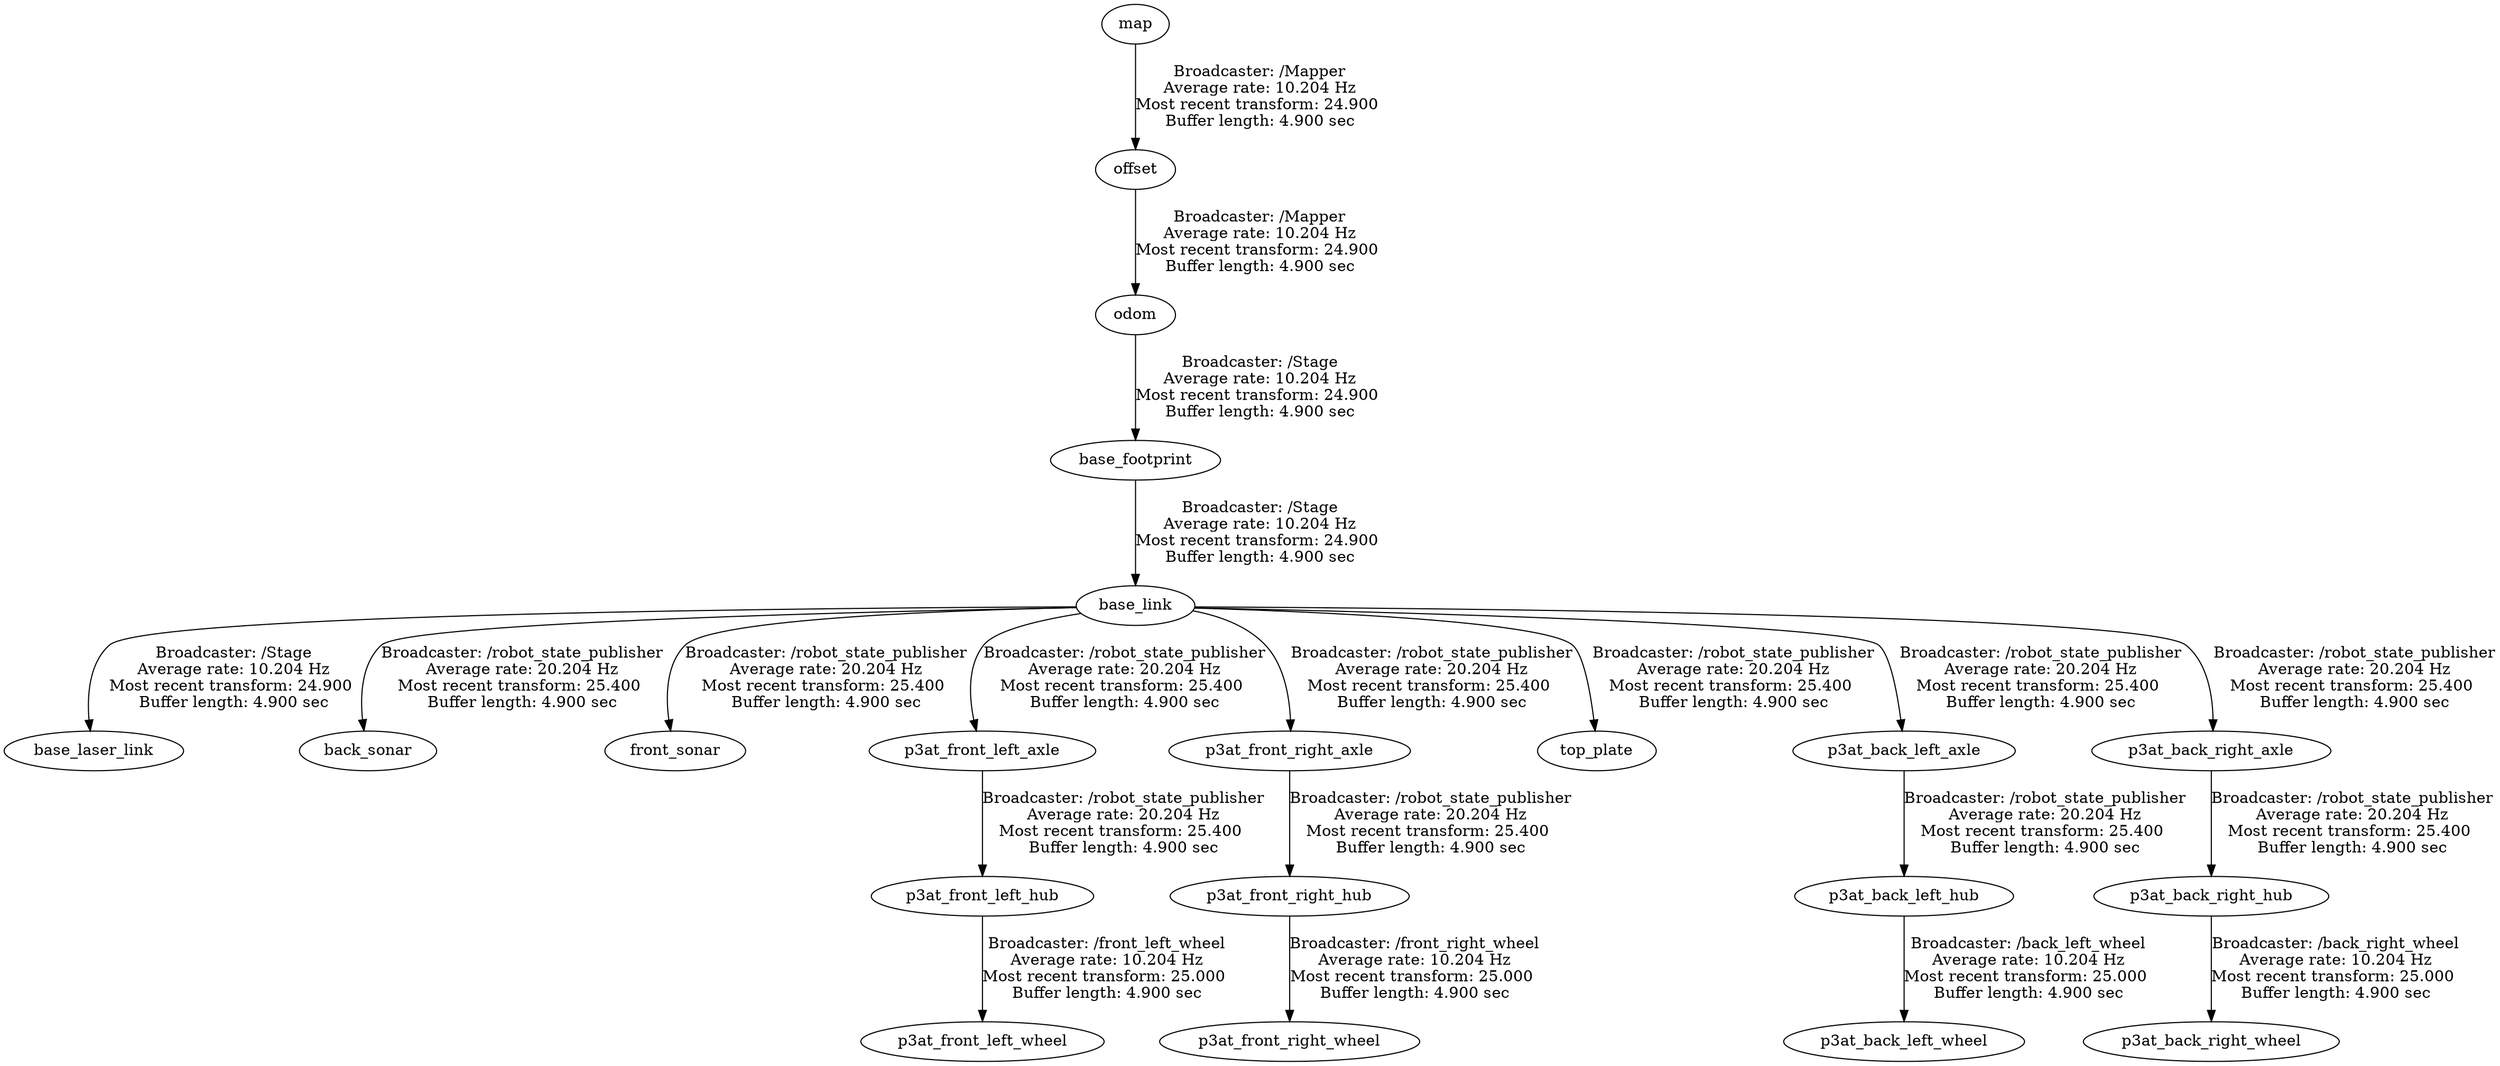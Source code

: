 digraph G {
"base_link" -> "base_laser_link"[label="Broadcaster: /Stage\nAverage rate: 10.204 Hz\nMost recent transform: 24.900 \nBuffer length: 4.900 sec\n"];
"base_footprint" -> "base_link"[label="Broadcaster: /Stage\nAverage rate: 10.204 Hz\nMost recent transform: 24.900 \nBuffer length: 4.900 sec\n"];
"odom" -> "base_footprint"[label="Broadcaster: /Stage\nAverage rate: 10.204 Hz\nMost recent transform: 24.900 \nBuffer length: 4.900 sec\n"];
"offset" -> "odom"[label="Broadcaster: /Mapper\nAverage rate: 10.204 Hz\nMost recent transform: 24.900 \nBuffer length: 4.900 sec\n"];
"base_link" -> "back_sonar"[label="Broadcaster: /robot_state_publisher\nAverage rate: 20.204 Hz\nMost recent transform: 25.400 \nBuffer length: 4.900 sec\n"];
"base_link" -> "front_sonar"[label="Broadcaster: /robot_state_publisher\nAverage rate: 20.204 Hz\nMost recent transform: 25.400 \nBuffer length: 4.900 sec\n"];
"base_link" -> "p3at_front_left_axle"[label="Broadcaster: /robot_state_publisher\nAverage rate: 20.204 Hz\nMost recent transform: 25.400 \nBuffer length: 4.900 sec\n"];
"p3at_front_left_axle" -> "p3at_front_left_hub"[label="Broadcaster: /robot_state_publisher\nAverage rate: 20.204 Hz\nMost recent transform: 25.400 \nBuffer length: 4.900 sec\n"];
"base_link" -> "p3at_front_right_axle"[label="Broadcaster: /robot_state_publisher\nAverage rate: 20.204 Hz\nMost recent transform: 25.400 \nBuffer length: 4.900 sec\n"];
"p3at_front_right_axle" -> "p3at_front_right_hub"[label="Broadcaster: /robot_state_publisher\nAverage rate: 20.204 Hz\nMost recent transform: 25.400 \nBuffer length: 4.900 sec\n"];
"base_link" -> "top_plate"[label="Broadcaster: /robot_state_publisher\nAverage rate: 20.204 Hz\nMost recent transform: 25.400 \nBuffer length: 4.900 sec\n"];
"base_link" -> "p3at_back_left_axle"[label="Broadcaster: /robot_state_publisher\nAverage rate: 20.204 Hz\nMost recent transform: 25.400 \nBuffer length: 4.900 sec\n"];
"base_link" -> "p3at_back_right_axle"[label="Broadcaster: /robot_state_publisher\nAverage rate: 20.204 Hz\nMost recent transform: 25.400 \nBuffer length: 4.900 sec\n"];
"p3at_back_left_axle" -> "p3at_back_left_hub"[label="Broadcaster: /robot_state_publisher\nAverage rate: 20.204 Hz\nMost recent transform: 25.400 \nBuffer length: 4.900 sec\n"];
"p3at_back_right_axle" -> "p3at_back_right_hub"[label="Broadcaster: /robot_state_publisher\nAverage rate: 20.204 Hz\nMost recent transform: 25.400 \nBuffer length: 4.900 sec\n"];
"map" -> "offset"[label="Broadcaster: /Mapper\nAverage rate: 10.204 Hz\nMost recent transform: 24.900 \nBuffer length: 4.900 sec\n"];
"p3at_front_right_hub" -> "p3at_front_right_wheel"[label="Broadcaster: /front_right_wheel\nAverage rate: 10.204 Hz\nMost recent transform: 25.000 \nBuffer length: 4.900 sec\n"];
"p3at_back_right_hub" -> "p3at_back_right_wheel"[label="Broadcaster: /back_right_wheel\nAverage rate: 10.204 Hz\nMost recent transform: 25.000 \nBuffer length: 4.900 sec\n"];
"p3at_back_left_hub" -> "p3at_back_left_wheel"[label="Broadcaster: /back_left_wheel\nAverage rate: 10.204 Hz\nMost recent transform: 25.000 \nBuffer length: 4.900 sec\n"];
"p3at_front_left_hub" -> "p3at_front_left_wheel"[label="Broadcaster: /front_left_wheel\nAverage rate: 10.204 Hz\nMost recent transform: 25.000 \nBuffer length: 4.900 sec\n"];
}